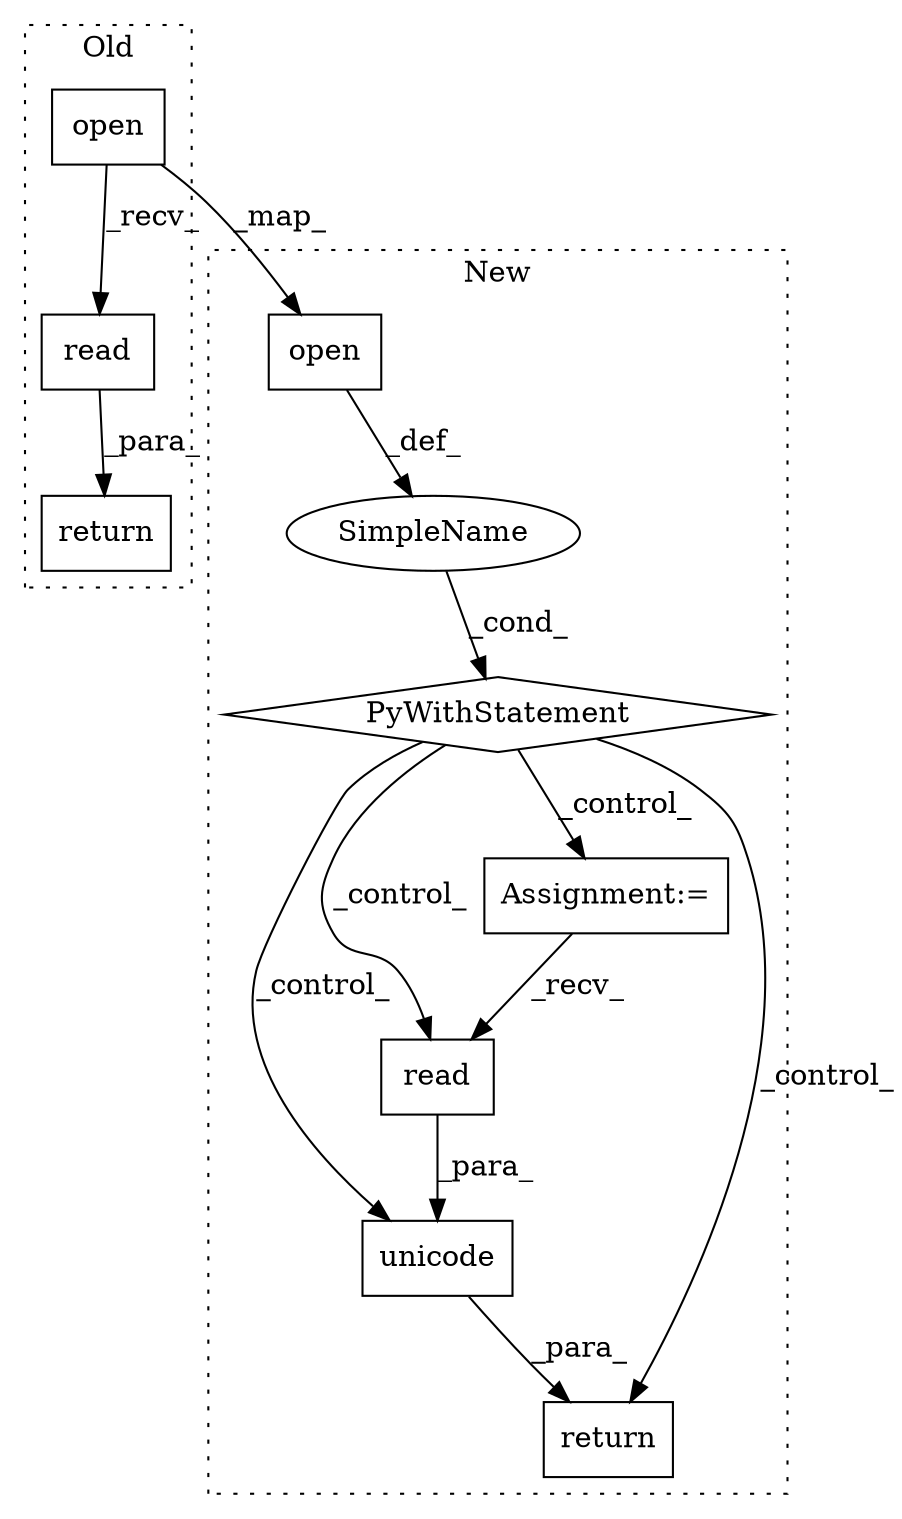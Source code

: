 digraph G {
subgraph cluster0 {
1 [label="read" a="32" s="275" l="6" shape="box"];
5 [label="open" a="32" s="223,273" l="5,1" shape="box"];
10 [label="return" a="41" s="216" l="7" shape="box"];
label = "Old";
style="dotted";
}
subgraph cluster1 {
2 [label="unicode" a="32" s="340,356" l="8,1" shape="box"];
3 [label="SimpleName" a="42" s="" l="" shape="ellipse"];
4 [label="read" a="32" s="350" l="6" shape="box"];
6 [label="open" a="32" s="252,302" l="5,1" shape="box"];
7 [label="PyWithStatement" a="104" s="242,303" l="10,2" shape="diamond"];
8 [label="Assignment:=" a="7" s="322" l="1" shape="box"];
9 [label="return" a="41" s="333" l="7" shape="box"];
label = "New";
style="dotted";
}
1 -> 10 [label="_para_"];
2 -> 9 [label="_para_"];
3 -> 7 [label="_cond_"];
4 -> 2 [label="_para_"];
5 -> 1 [label="_recv_"];
5 -> 6 [label="_map_"];
6 -> 3 [label="_def_"];
7 -> 9 [label="_control_"];
7 -> 2 [label="_control_"];
7 -> 8 [label="_control_"];
7 -> 4 [label="_control_"];
8 -> 4 [label="_recv_"];
}